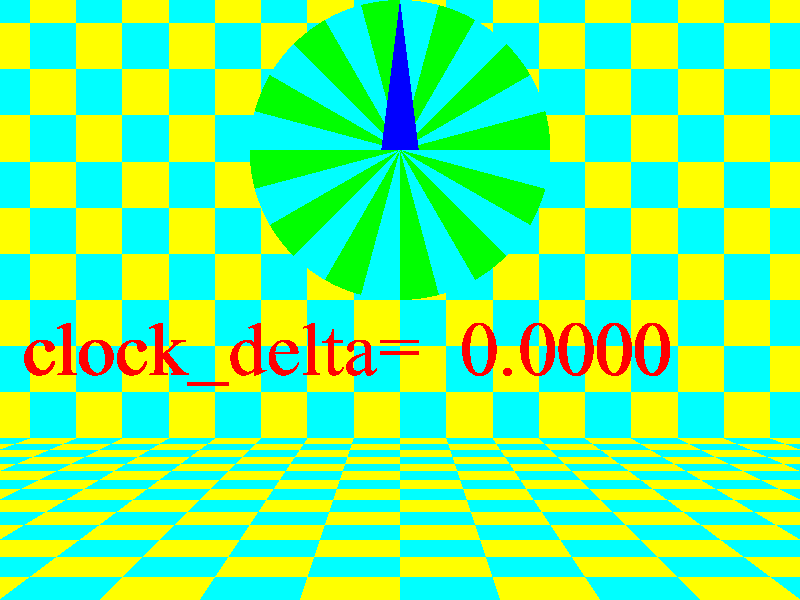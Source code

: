 // Persistence Of Vision Ray Tracer POV-Ray 3.5 sample Scene
// by Chris Young
// CLOCKD.POV demonstrates basic use of the clock_delta identifier.
// Run this scene with various start & end clock values or frames.

#include "colors.inc"

light_source { <100,1000,-1000>, White}

camera { location <0,1,-16> direction 2*z look_at <0,1,0>}

union{
 cylinder{0,z,2 pigment{radial color_map{[0.5 Green][0.5 Cyan]} frequency 12 rotate x*90}}
 cone{0,0.25,y*2,0 pigment{Blue} rotate -z*clock*360}
 translate y*3
}

text{ttf "timrom.ttf" concat("clock_delta=",str(clock_delta,8,4)),0.1,0
 pigment{Red}
 translate -5*x
}

union {
 plane{y,-2} plane{-z,-10} plane{x,-10}
 pigment{checker Cyan,Yellow}
}

